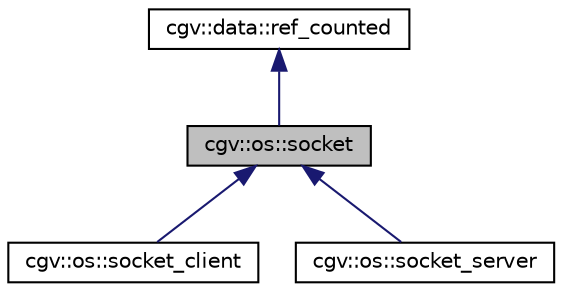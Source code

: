 digraph "cgv::os::socket"
{
  bgcolor="transparent";
  edge [fontname="Helvetica",fontsize="10",labelfontname="Helvetica",labelfontsize="10"];
  node [fontname="Helvetica",fontsize="10",shape=record];
  Node1 [label="cgv::os::socket",height=0.2,width=0.4,color="black", fillcolor="grey75", style="filled", fontcolor="black"];
  Node2 -> Node1 [dir="back",color="midnightblue",fontsize="10",style="solid",fontname="Helvetica"];
  Node2 [label="cgv::data::ref_counted",height=0.2,width=0.4,color="black",URL="$a00074.html"];
  Node1 -> Node3 [dir="back",color="midnightblue",fontsize="10",style="solid",fontname="Helvetica"];
  Node3 [label="cgv::os::socket_client",height=0.2,width=0.4,color="black",URL="$a00194.html",tooltip="client socket "];
  Node1 -> Node4 [dir="back",color="midnightblue",fontsize="10",style="solid",fontname="Helvetica"];
  Node4 [label="cgv::os::socket_server",height=0.2,width=0.4,color="black",URL="$a00195.html",tooltip="socket server allows to be connected to "];
}
